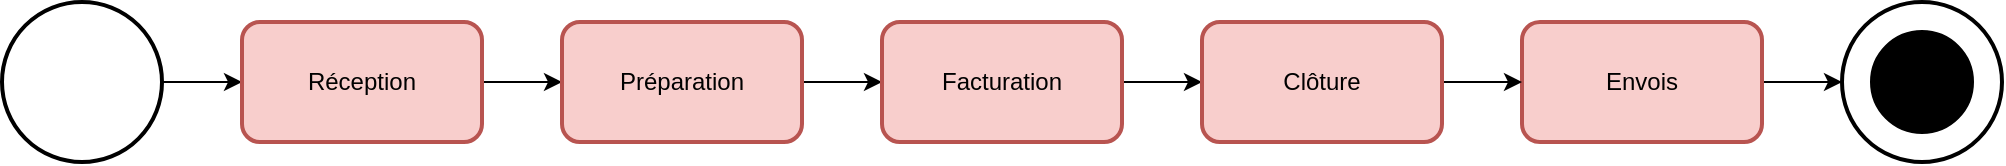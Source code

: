 <mxfile version="22.0.4" type="device">
  <diagram name="Page-1" id="1BGp6gnrc8v7-jmoF6ON">
    <mxGraphModel dx="941" dy="601" grid="1" gridSize="10" guides="1" tooltips="1" connect="1" arrows="1" fold="1" page="1" pageScale="1" pageWidth="827" pageHeight="1169" math="0" shadow="0">
      <root>
        <mxCell id="0" />
        <mxCell id="1" parent="0" />
        <mxCell id="GVqN23uyWMcq2BeChZCi-12" style="edgeStyle=orthogonalEdgeStyle;rounded=0;orthogonalLoop=1;jettySize=auto;html=1;entryX=0;entryY=0.5;entryDx=0;entryDy=0;" parent="1" source="GVqN23uyWMcq2BeChZCi-1" target="GVqN23uyWMcq2BeChZCi-2" edge="1">
          <mxGeometry relative="1" as="geometry" />
        </mxCell>
        <mxCell id="GVqN23uyWMcq2BeChZCi-1" value="" style="ellipse;whiteSpace=wrap;html=1;aspect=fixed;strokeWidth=2;" parent="1" vertex="1">
          <mxGeometry x="40" y="120" width="80" height="80" as="geometry" />
        </mxCell>
        <mxCell id="GVqN23uyWMcq2BeChZCi-13" style="edgeStyle=orthogonalEdgeStyle;rounded=0;orthogonalLoop=1;jettySize=auto;html=1;entryX=0;entryY=0.5;entryDx=0;entryDy=0;" parent="1" source="GVqN23uyWMcq2BeChZCi-2" target="GVqN23uyWMcq2BeChZCi-3" edge="1">
          <mxGeometry relative="1" as="geometry" />
        </mxCell>
        <mxCell id="GVqN23uyWMcq2BeChZCi-2" value="Réception" style="rounded=1;whiteSpace=wrap;html=1;fillColor=#f8cecc;strokeColor=#b85450;strokeWidth=2;" parent="1" vertex="1">
          <mxGeometry x="160" y="130" width="120" height="60" as="geometry" />
        </mxCell>
        <mxCell id="POW3bz9FbUxCdXX_DdsK-3" style="edgeStyle=orthogonalEdgeStyle;rounded=0;orthogonalLoop=1;jettySize=auto;html=1;entryX=0;entryY=0.5;entryDx=0;entryDy=0;" edge="1" parent="1" source="GVqN23uyWMcq2BeChZCi-3" target="POW3bz9FbUxCdXX_DdsK-2">
          <mxGeometry relative="1" as="geometry" />
        </mxCell>
        <mxCell id="GVqN23uyWMcq2BeChZCi-3" value="Préparation" style="rounded=1;whiteSpace=wrap;html=1;fillColor=#f8cecc;strokeColor=#b85450;strokeWidth=2;" parent="1" vertex="1">
          <mxGeometry x="320" y="130" width="120" height="60" as="geometry" />
        </mxCell>
        <mxCell id="GVqN23uyWMcq2BeChZCi-15" style="edgeStyle=orthogonalEdgeStyle;rounded=0;orthogonalLoop=1;jettySize=auto;html=1;entryX=0;entryY=0.5;entryDx=0;entryDy=0;" parent="1" source="GVqN23uyWMcq2BeChZCi-4" target="GVqN23uyWMcq2BeChZCi-5" edge="1">
          <mxGeometry relative="1" as="geometry" />
        </mxCell>
        <mxCell id="GVqN23uyWMcq2BeChZCi-4" value="Envois" style="rounded=1;whiteSpace=wrap;html=1;fillColor=#f8cecc;strokeColor=#b85450;strokeWidth=2;" parent="1" vertex="1">
          <mxGeometry x="800" y="130" width="120" height="60" as="geometry" />
        </mxCell>
        <mxCell id="GVqN23uyWMcq2BeChZCi-11" value="" style="group" parent="1" vertex="1" connectable="0">
          <mxGeometry x="960" y="120" width="80" height="80" as="geometry" />
        </mxCell>
        <mxCell id="GVqN23uyWMcq2BeChZCi-5" value="" style="ellipse;whiteSpace=wrap;html=1;aspect=fixed;strokeWidth=2;" parent="GVqN23uyWMcq2BeChZCi-11" vertex="1">
          <mxGeometry width="80" height="80" as="geometry" />
        </mxCell>
        <mxCell id="GVqN23uyWMcq2BeChZCi-6" value="" style="ellipse;whiteSpace=wrap;html=1;aspect=fixed;strokeWidth=2;fillColor=#000000;" parent="GVqN23uyWMcq2BeChZCi-11" vertex="1">
          <mxGeometry x="15" y="15" width="50" height="50" as="geometry" />
        </mxCell>
        <mxCell id="POW3bz9FbUxCdXX_DdsK-6" style="edgeStyle=orthogonalEdgeStyle;rounded=0;orthogonalLoop=1;jettySize=auto;html=1;entryX=0;entryY=0.5;entryDx=0;entryDy=0;" edge="1" parent="1" source="POW3bz9FbUxCdXX_DdsK-2" target="POW3bz9FbUxCdXX_DdsK-5">
          <mxGeometry relative="1" as="geometry" />
        </mxCell>
        <mxCell id="POW3bz9FbUxCdXX_DdsK-2" value="Facturation" style="rounded=1;whiteSpace=wrap;html=1;fillColor=#f8cecc;strokeColor=#b85450;strokeWidth=2;" vertex="1" parent="1">
          <mxGeometry x="480" y="130" width="120" height="60" as="geometry" />
        </mxCell>
        <mxCell id="POW3bz9FbUxCdXX_DdsK-7" style="edgeStyle=orthogonalEdgeStyle;rounded=0;orthogonalLoop=1;jettySize=auto;html=1;entryX=0;entryY=0.5;entryDx=0;entryDy=0;" edge="1" parent="1" source="POW3bz9FbUxCdXX_DdsK-5" target="GVqN23uyWMcq2BeChZCi-4">
          <mxGeometry relative="1" as="geometry" />
        </mxCell>
        <mxCell id="POW3bz9FbUxCdXX_DdsK-5" value="Clôture" style="rounded=1;whiteSpace=wrap;html=1;fillColor=#f8cecc;strokeColor=#b85450;strokeWidth=2;" vertex="1" parent="1">
          <mxGeometry x="640" y="130" width="120" height="60" as="geometry" />
        </mxCell>
      </root>
    </mxGraphModel>
  </diagram>
</mxfile>
